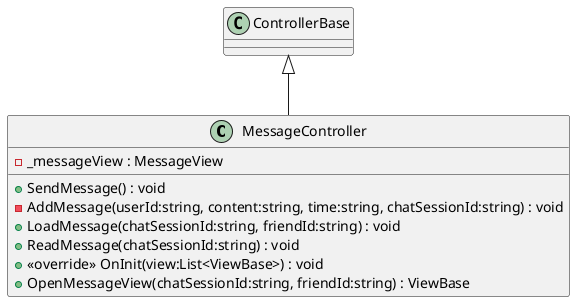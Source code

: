 @startuml
class MessageController {
    - _messageView : MessageView
    + SendMessage() : void
    - AddMessage(userId:string, content:string, time:string, chatSessionId:string) : void
    + LoadMessage(chatSessionId:string, friendId:string) : void
    + ReadMessage(chatSessionId:string) : void
    + <<override>> OnInit(view:List<ViewBase>) : void
    + OpenMessageView(chatSessionId:string, friendId:string) : ViewBase
}
ControllerBase <|-- MessageController
@enduml

